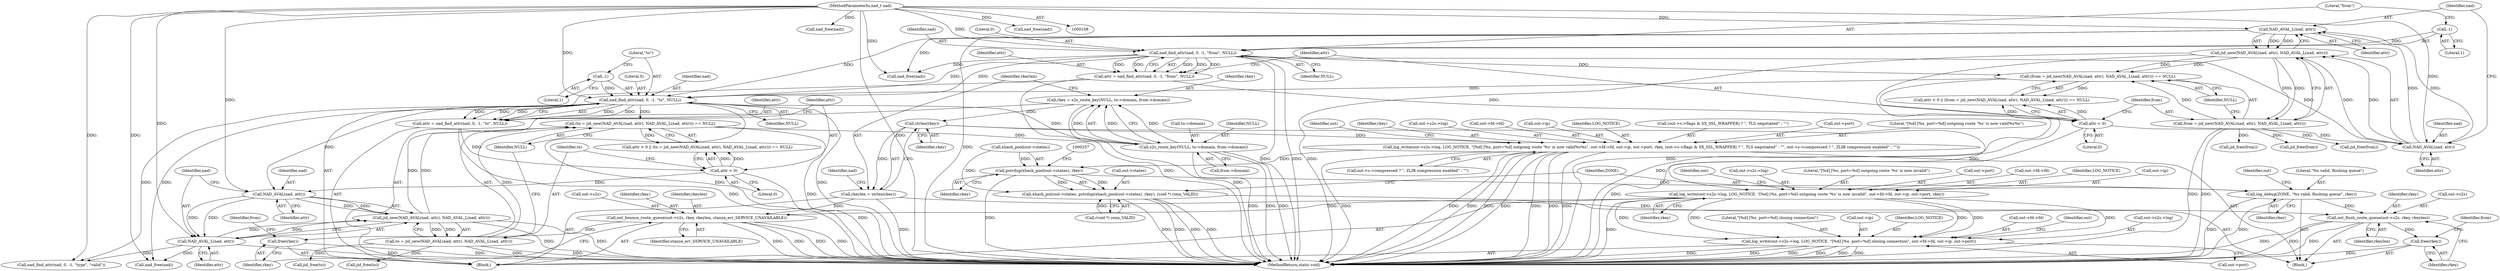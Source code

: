 digraph "0_jabberd2_aabcffae560d5fd00cd1d2ffce5d760353cf0a4d@API" {
"1000195" [label="(Call,strlen(rkey))"];
"1000183" [label="(Call,rkey = s2s_route_key(NULL, to->domain, from->domain))"];
"1000185" [label="(Call,s2s_route_key(NULL, to->domain, from->domain))"];
"1000151" [label="(Call,nad_find_attr(nad, 0, -1, \"to\", NULL))"];
"1000138" [label="(Call,NAD_AVAL_L(nad, attr))"];
"1000135" [label="(Call,NAD_AVAL(nad, attr))"];
"1000119" [label="(Call,nad_find_attr(nad, 0, -1, \"from\", NULL))"];
"1000110" [label="(MethodParameterIn,nad_t nad)"];
"1000122" [label="(Call,-1)"];
"1000128" [label="(Call,attr < 0)"];
"1000117" [label="(Call,attr = nad_find_attr(nad, 0, -1, \"from\", NULL))"];
"1000154" [label="(Call,-1)"];
"1000131" [label="(Call,(from = jid_new(NAD_AVAL(nad, attr), NAD_AVAL_L(nad, attr))) == NULL)"];
"1000132" [label="(Call,from = jid_new(NAD_AVAL(nad, attr), NAD_AVAL_L(nad, attr)))"];
"1000134" [label="(Call,jid_new(NAD_AVAL(nad, attr), NAD_AVAL_L(nad, attr)))"];
"1000163" [label="(Call,(to = jid_new(NAD_AVAL(nad, attr), NAD_AVAL_L(nad, attr))) == NULL)"];
"1000164" [label="(Call,to = jid_new(NAD_AVAL(nad, attr), NAD_AVAL_L(nad, attr)))"];
"1000166" [label="(Call,jid_new(NAD_AVAL(nad, attr), NAD_AVAL_L(nad, attr)))"];
"1000167" [label="(Call,NAD_AVAL(nad, attr))"];
"1000160" [label="(Call,attr < 0)"];
"1000149" [label="(Call,attr = nad_find_attr(nad, 0, -1, \"to\", NULL))"];
"1000170" [label="(Call,NAD_AVAL_L(nad, attr))"];
"1000193" [label="(Call,rkeylen = strlen(rkey))"];
"1000263" [label="(Call,out_flush_route_queue(out->s2s, rkey, rkeylen))"];
"1000269" [label="(Call,free(rkey))"];
"1000327" [label="(Call,out_bounce_route_queue(out->s2s, rkey, rkeylen, stanza_err_SERVICE_UNAVAILABLE))"];
"1000334" [label="(Call,free(rkey))"];
"1000208" [label="(Call,log_write(out->s2s->log, LOG_NOTICE, \"[%d] [%s, port=%d] outgoing route '%s' is now valid%s%s\", out->fd->fd, out->ip, out->port, rkey, (out->s->flags & SX_SSL_WRAPPER) ? \", TLS negotiated\" : \"\", out->s->compressed ? \", ZLIB compression enabled\" : \"\"))"];
"1000250" [label="(Call,pstrdup(xhash_pool(out->states), rkey))"];
"1000246" [label="(Call,xhash_put(out->states, pstrdup(xhash_pool(out->states), rkey), (void *) conn_VALID))"];
"1000259" [label="(Call,log_debug(ZONE, \"%s valid, flushing queue\", rkey))"];
"1000278" [label="(Call,log_write(out->s2s->log, LOG_NOTICE, \"[%d] [%s, port=%d] outgoing route '%s' is now invalid\", out->fd->fd, out->ip, out->port, rkey))"];
"1000298" [label="(Call,log_write(out->s2s->log, LOG_NOTICE, \"[%d] [%s, port=%d] closing connection\", out->fd->fd, out->ip, out->port))"];
"1000125" [label="(Identifier,NULL)"];
"1000195" [label="(Call,strlen(rkey))"];
"1000305" [label="(Literal,\"[%d] [%s, port=%d] closing connection\")"];
"1000267" [label="(Identifier,rkey)"];
"1000200" [label="(Identifier,nad)"];
"1000261" [label="(Literal,\"%s valid, flushing queue\")"];
"1000164" [label="(Call,to = jid_new(NAD_AVAL(nad, attr), NAD_AVAL_L(nad, attr)))"];
"1000278" [label="(Call,log_write(out->s2s->log, LOG_NOTICE, \"[%d] [%s, port=%d] outgoing route '%s' is now invalid\", out->fd->fd, out->ip, out->port, rkey))"];
"1000336" [label="(Call,jid_free(from))"];
"1000166" [label="(Call,jid_new(NAD_AVAL(nad, attr), NAD_AVAL_L(nad, attr)))"];
"1000187" [label="(Call,to->domain)"];
"1000123" [label="(Literal,1)"];
"1000135" [label="(Call,NAD_AVAL(nad, attr))"];
"1000214" [label="(Identifier,LOG_NOTICE)"];
"1000270" [label="(Identifier,rkey)"];
"1000265" [label="(Identifier,out)"];
"1000111" [label="(Block,)"];
"1000155" [label="(Literal,1)"];
"1000328" [label="(Call,out->s2s)"];
"1000314" [label="(Call,out->port)"];
"1000190" [label="(Call,from->domain)"];
"1000335" [label="(Identifier,rkey)"];
"1000140" [label="(Identifier,attr)"];
"1000279" [label="(Call,out->s2s->log)"];
"1000146" [label="(Call,nad_free(nad))"];
"1000342" [label="(MethodReturn,static void)"];
"1000268" [label="(Identifier,rkeylen)"];
"1000129" [label="(Identifier,attr)"];
"1000186" [label="(Identifier,NULL)"];
"1000160" [label="(Call,attr < 0)"];
"1000337" [label="(Identifier,from)"];
"1000152" [label="(Identifier,nad)"];
"1000272" [label="(Identifier,from)"];
"1000228" [label="(Call,(out->s->flags & SX_SSL_WRAPPER) ? \", TLS negotiated\" : \"\")"];
"1000119" [label="(Call,nad_find_attr(nad, 0, -1, \"from\", NULL))"];
"1000224" [label="(Call,out->port)"];
"1000156" [label="(Literal,\"to\")"];
"1000180" [label="(Call,nad_free(nad))"];
"1000334" [label="(Call,free(rkey))"];
"1000165" [label="(Identifier,to)"];
"1000260" [label="(Identifier,ZONE)"];
"1000311" [label="(Call,out->ip)"];
"1000297" [label="(Identifier,rkey)"];
"1000285" [label="(Literal,\"[%d] [%s, port=%d] outgoing route '%s' is now invalid\")"];
"1000194" [label="(Identifier,rkeylen)"];
"1000121" [label="(Literal,0)"];
"1000215" [label="(Literal,\"[%d] [%s, port=%d] outgoing route '%s' is now valid%s%s\")"];
"1000137" [label="(Identifier,attr)"];
"1000159" [label="(Call,attr < 0 || (to = jid_new(NAD_AVAL(nad, attr), NAD_AVAL_L(nad, attr))) == NULL)"];
"1000162" [label="(Literal,0)"];
"1000262" [label="(Identifier,rkey)"];
"1000151" [label="(Call,nad_find_attr(nad, 0, -1, \"to\", NULL))"];
"1000248" [label="(Identifier,out)"];
"1000130" [label="(Literal,0)"];
"1000132" [label="(Call,from = jid_new(NAD_AVAL(nad, attr), NAD_AVAL_L(nad, attr)))"];
"1000238" [label="(Call,out->s->compressed ? \", ZLIB compression enabled\" : \"\")"];
"1000157" [label="(Identifier,NULL)"];
"1000171" [label="(Identifier,nad)"];
"1000251" [label="(Call,xhash_pool(out->states))"];
"1000304" [label="(Identifier,LOG_NOTICE)"];
"1000131" [label="(Call,(from = jid_new(NAD_AVAL(nad, attr), NAD_AVAL_L(nad, attr))) == NULL)"];
"1000150" [label="(Identifier,attr)"];
"1000169" [label="(Identifier,attr)"];
"1000227" [label="(Identifier,rkey)"];
"1000306" [label="(Call,out->fd->fd)"];
"1000134" [label="(Call,jid_new(NAD_AVAL(nad, attr), NAD_AVAL_L(nad, attr)))"];
"1000209" [label="(Call,out->s2s->log)"];
"1000196" [label="(Identifier,rkey)"];
"1000327" [label="(Call,out_bounce_route_queue(out->s2s, rkey, rkeylen, stanza_err_SERVICE_UNAVAILABLE))"];
"1000250" [label="(Call,pstrdup(xhash_pool(out->states), rkey))"];
"1000141" [label="(Identifier,NULL)"];
"1000247" [label="(Call,out->states)"];
"1000255" [label="(Identifier,rkey)"];
"1000184" [label="(Identifier,rkey)"];
"1000110" [label="(MethodParameterIn,nad_t nad)"];
"1000173" [label="(Identifier,NULL)"];
"1000167" [label="(Call,NAD_AVAL(nad, attr))"];
"1000271" [label="(Call,jid_free(from))"];
"1000246" [label="(Call,xhash_put(out->states, pstrdup(xhash_pool(out->states), rkey), (void *) conn_VALID))"];
"1000269" [label="(Call,free(rkey))"];
"1000120" [label="(Identifier,nad)"];
"1000124" [label="(Literal,\"from\")"];
"1000294" [label="(Call,out->port)"];
"1000333" [label="(Identifier,stanza_err_SERVICE_UNAVAILABLE)"];
"1000199" [label="(Call,nad_find_attr(nad, 0, -1, \"type\", \"valid\"))"];
"1000139" [label="(Identifier,nad)"];
"1000118" [label="(Identifier,attr)"];
"1000286" [label="(Call,out->fd->fd)"];
"1000319" [label="(Identifier,out)"];
"1000331" [label="(Identifier,rkey)"];
"1000284" [label="(Identifier,LOG_NOTICE)"];
"1000161" [label="(Identifier,attr)"];
"1000263" [label="(Call,out_flush_route_queue(out->s2s, rkey, rkeylen))"];
"1000178" [label="(Call,jid_free(from))"];
"1000216" [label="(Call,out->fd->fd)"];
"1000298" [label="(Call,log_write(out->s2s->log, LOG_NOTICE, \"[%d] [%s, port=%d] closing connection\", out->fd->fd, out->ip, out->port))"];
"1000207" [label="(Block,)"];
"1000136" [label="(Identifier,nad)"];
"1000299" [label="(Call,out->s2s->log)"];
"1000163" [label="(Call,(to = jid_new(NAD_AVAL(nad, attr), NAD_AVAL_L(nad, attr))) == NULL)"];
"1000275" [label="(Call,nad_free(nad))"];
"1000273" [label="(Call,jid_free(to))"];
"1000128" [label="(Call,attr < 0)"];
"1000291" [label="(Call,out->ip)"];
"1000170" [label="(Call,NAD_AVAL_L(nad, attr))"];
"1000133" [label="(Identifier,from)"];
"1000221" [label="(Call,out->ip)"];
"1000208" [label="(Call,log_write(out->s2s->log, LOG_NOTICE, \"[%d] [%s, port=%d] outgoing route '%s' is now valid%s%s\", out->fd->fd, out->ip, out->port, rkey, (out->s->flags & SX_SSL_WRAPPER) ? \", TLS negotiated\" : \"\", out->s->compressed ? \", ZLIB compression enabled\" : \"\"))"];
"1000153" [label="(Literal,0)"];
"1000340" [label="(Call,nad_free(nad))"];
"1000338" [label="(Call,jid_free(to))"];
"1000301" [label="(Identifier,out)"];
"1000117" [label="(Call,attr = nad_find_attr(nad, 0, -1, \"from\", NULL))"];
"1000183" [label="(Call,rkey = s2s_route_key(NULL, to->domain, from->domain))"];
"1000332" [label="(Identifier,rkeylen)"];
"1000168" [label="(Identifier,nad)"];
"1000185" [label="(Call,s2s_route_key(NULL, to->domain, from->domain))"];
"1000154" [label="(Call,-1)"];
"1000138" [label="(Call,NAD_AVAL_L(nad, attr))"];
"1000264" [label="(Call,out->s2s)"];
"1000122" [label="(Call,-1)"];
"1000149" [label="(Call,attr = nad_find_attr(nad, 0, -1, \"to\", NULL))"];
"1000256" [label="(Call,(void *) conn_VALID)"];
"1000259" [label="(Call,log_debug(ZONE, \"%s valid, flushing queue\", rkey))"];
"1000193" [label="(Call,rkeylen = strlen(rkey))"];
"1000127" [label="(Call,attr < 0 || (from = jid_new(NAD_AVAL(nad, attr), NAD_AVAL_L(nad, attr))) == NULL)"];
"1000172" [label="(Identifier,attr)"];
"1000195" -> "1000193"  [label="AST: "];
"1000195" -> "1000196"  [label="CFG: "];
"1000196" -> "1000195"  [label="AST: "];
"1000193" -> "1000195"  [label="CFG: "];
"1000195" -> "1000193"  [label="DDG: "];
"1000183" -> "1000195"  [label="DDG: "];
"1000195" -> "1000208"  [label="DDG: "];
"1000195" -> "1000278"  [label="DDG: "];
"1000183" -> "1000111"  [label="AST: "];
"1000183" -> "1000185"  [label="CFG: "];
"1000184" -> "1000183"  [label="AST: "];
"1000185" -> "1000183"  [label="AST: "];
"1000194" -> "1000183"  [label="CFG: "];
"1000183" -> "1000342"  [label="DDG: "];
"1000185" -> "1000183"  [label="DDG: "];
"1000185" -> "1000183"  [label="DDG: "];
"1000185" -> "1000183"  [label="DDG: "];
"1000185" -> "1000190"  [label="CFG: "];
"1000186" -> "1000185"  [label="AST: "];
"1000187" -> "1000185"  [label="AST: "];
"1000190" -> "1000185"  [label="AST: "];
"1000185" -> "1000342"  [label="DDG: "];
"1000185" -> "1000342"  [label="DDG: "];
"1000185" -> "1000342"  [label="DDG: "];
"1000151" -> "1000185"  [label="DDG: "];
"1000163" -> "1000185"  [label="DDG: "];
"1000151" -> "1000149"  [label="AST: "];
"1000151" -> "1000157"  [label="CFG: "];
"1000152" -> "1000151"  [label="AST: "];
"1000153" -> "1000151"  [label="AST: "];
"1000154" -> "1000151"  [label="AST: "];
"1000156" -> "1000151"  [label="AST: "];
"1000157" -> "1000151"  [label="AST: "];
"1000149" -> "1000151"  [label="CFG: "];
"1000151" -> "1000342"  [label="DDG: "];
"1000151" -> "1000342"  [label="DDG: "];
"1000151" -> "1000149"  [label="DDG: "];
"1000151" -> "1000149"  [label="DDG: "];
"1000151" -> "1000149"  [label="DDG: "];
"1000151" -> "1000149"  [label="DDG: "];
"1000151" -> "1000149"  [label="DDG: "];
"1000138" -> "1000151"  [label="DDG: "];
"1000119" -> "1000151"  [label="DDG: "];
"1000119" -> "1000151"  [label="DDG: "];
"1000110" -> "1000151"  [label="DDG: "];
"1000154" -> "1000151"  [label="DDG: "];
"1000131" -> "1000151"  [label="DDG: "];
"1000151" -> "1000167"  [label="DDG: "];
"1000151" -> "1000163"  [label="DDG: "];
"1000151" -> "1000180"  [label="DDG: "];
"1000151" -> "1000199"  [label="DDG: "];
"1000138" -> "1000134"  [label="AST: "];
"1000138" -> "1000140"  [label="CFG: "];
"1000139" -> "1000138"  [label="AST: "];
"1000140" -> "1000138"  [label="AST: "];
"1000134" -> "1000138"  [label="CFG: "];
"1000138" -> "1000342"  [label="DDG: "];
"1000138" -> "1000134"  [label="DDG: "];
"1000138" -> "1000134"  [label="DDG: "];
"1000135" -> "1000138"  [label="DDG: "];
"1000135" -> "1000138"  [label="DDG: "];
"1000110" -> "1000138"  [label="DDG: "];
"1000138" -> "1000146"  [label="DDG: "];
"1000135" -> "1000134"  [label="AST: "];
"1000135" -> "1000137"  [label="CFG: "];
"1000136" -> "1000135"  [label="AST: "];
"1000137" -> "1000135"  [label="AST: "];
"1000139" -> "1000135"  [label="CFG: "];
"1000135" -> "1000134"  [label="DDG: "];
"1000135" -> "1000134"  [label="DDG: "];
"1000119" -> "1000135"  [label="DDG: "];
"1000110" -> "1000135"  [label="DDG: "];
"1000128" -> "1000135"  [label="DDG: "];
"1000119" -> "1000117"  [label="AST: "];
"1000119" -> "1000125"  [label="CFG: "];
"1000120" -> "1000119"  [label="AST: "];
"1000121" -> "1000119"  [label="AST: "];
"1000122" -> "1000119"  [label="AST: "];
"1000124" -> "1000119"  [label="AST: "];
"1000125" -> "1000119"  [label="AST: "];
"1000117" -> "1000119"  [label="CFG: "];
"1000119" -> "1000342"  [label="DDG: "];
"1000119" -> "1000342"  [label="DDG: "];
"1000119" -> "1000117"  [label="DDG: "];
"1000119" -> "1000117"  [label="DDG: "];
"1000119" -> "1000117"  [label="DDG: "];
"1000119" -> "1000117"  [label="DDG: "];
"1000119" -> "1000117"  [label="DDG: "];
"1000110" -> "1000119"  [label="DDG: "];
"1000122" -> "1000119"  [label="DDG: "];
"1000119" -> "1000131"  [label="DDG: "];
"1000119" -> "1000146"  [label="DDG: "];
"1000110" -> "1000108"  [label="AST: "];
"1000110" -> "1000342"  [label="DDG: "];
"1000110" -> "1000146"  [label="DDG: "];
"1000110" -> "1000167"  [label="DDG: "];
"1000110" -> "1000170"  [label="DDG: "];
"1000110" -> "1000180"  [label="DDG: "];
"1000110" -> "1000199"  [label="DDG: "];
"1000110" -> "1000275"  [label="DDG: "];
"1000110" -> "1000340"  [label="DDG: "];
"1000122" -> "1000123"  [label="CFG: "];
"1000123" -> "1000122"  [label="AST: "];
"1000124" -> "1000122"  [label="CFG: "];
"1000128" -> "1000127"  [label="AST: "];
"1000128" -> "1000130"  [label="CFG: "];
"1000129" -> "1000128"  [label="AST: "];
"1000130" -> "1000128"  [label="AST: "];
"1000133" -> "1000128"  [label="CFG: "];
"1000127" -> "1000128"  [label="CFG: "];
"1000128" -> "1000342"  [label="DDG: "];
"1000128" -> "1000127"  [label="DDG: "];
"1000128" -> "1000127"  [label="DDG: "];
"1000117" -> "1000128"  [label="DDG: "];
"1000117" -> "1000111"  [label="AST: "];
"1000118" -> "1000117"  [label="AST: "];
"1000129" -> "1000117"  [label="CFG: "];
"1000117" -> "1000342"  [label="DDG: "];
"1000154" -> "1000155"  [label="CFG: "];
"1000155" -> "1000154"  [label="AST: "];
"1000156" -> "1000154"  [label="CFG: "];
"1000131" -> "1000127"  [label="AST: "];
"1000131" -> "1000141"  [label="CFG: "];
"1000132" -> "1000131"  [label="AST: "];
"1000141" -> "1000131"  [label="AST: "];
"1000127" -> "1000131"  [label="CFG: "];
"1000131" -> "1000342"  [label="DDG: "];
"1000131" -> "1000127"  [label="DDG: "];
"1000132" -> "1000131"  [label="DDG: "];
"1000134" -> "1000131"  [label="DDG: "];
"1000134" -> "1000131"  [label="DDG: "];
"1000132" -> "1000134"  [label="CFG: "];
"1000133" -> "1000132"  [label="AST: "];
"1000134" -> "1000132"  [label="AST: "];
"1000141" -> "1000132"  [label="CFG: "];
"1000132" -> "1000342"  [label="DDG: "];
"1000132" -> "1000342"  [label="DDG: "];
"1000134" -> "1000132"  [label="DDG: "];
"1000134" -> "1000132"  [label="DDG: "];
"1000132" -> "1000178"  [label="DDG: "];
"1000132" -> "1000271"  [label="DDG: "];
"1000132" -> "1000336"  [label="DDG: "];
"1000134" -> "1000342"  [label="DDG: "];
"1000134" -> "1000342"  [label="DDG: "];
"1000163" -> "1000159"  [label="AST: "];
"1000163" -> "1000173"  [label="CFG: "];
"1000164" -> "1000163"  [label="AST: "];
"1000173" -> "1000163"  [label="AST: "];
"1000159" -> "1000163"  [label="CFG: "];
"1000163" -> "1000342"  [label="DDG: "];
"1000163" -> "1000159"  [label="DDG: "];
"1000164" -> "1000163"  [label="DDG: "];
"1000166" -> "1000163"  [label="DDG: "];
"1000166" -> "1000163"  [label="DDG: "];
"1000164" -> "1000166"  [label="CFG: "];
"1000165" -> "1000164"  [label="AST: "];
"1000166" -> "1000164"  [label="AST: "];
"1000173" -> "1000164"  [label="CFG: "];
"1000164" -> "1000342"  [label="DDG: "];
"1000164" -> "1000342"  [label="DDG: "];
"1000166" -> "1000164"  [label="DDG: "];
"1000166" -> "1000164"  [label="DDG: "];
"1000164" -> "1000273"  [label="DDG: "];
"1000164" -> "1000338"  [label="DDG: "];
"1000166" -> "1000170"  [label="CFG: "];
"1000167" -> "1000166"  [label="AST: "];
"1000170" -> "1000166"  [label="AST: "];
"1000166" -> "1000342"  [label="DDG: "];
"1000166" -> "1000342"  [label="DDG: "];
"1000167" -> "1000166"  [label="DDG: "];
"1000167" -> "1000166"  [label="DDG: "];
"1000170" -> "1000166"  [label="DDG: "];
"1000170" -> "1000166"  [label="DDG: "];
"1000167" -> "1000169"  [label="CFG: "];
"1000168" -> "1000167"  [label="AST: "];
"1000169" -> "1000167"  [label="AST: "];
"1000171" -> "1000167"  [label="CFG: "];
"1000160" -> "1000167"  [label="DDG: "];
"1000167" -> "1000170"  [label="DDG: "];
"1000167" -> "1000170"  [label="DDG: "];
"1000160" -> "1000159"  [label="AST: "];
"1000160" -> "1000162"  [label="CFG: "];
"1000161" -> "1000160"  [label="AST: "];
"1000162" -> "1000160"  [label="AST: "];
"1000165" -> "1000160"  [label="CFG: "];
"1000159" -> "1000160"  [label="CFG: "];
"1000160" -> "1000342"  [label="DDG: "];
"1000160" -> "1000159"  [label="DDG: "];
"1000160" -> "1000159"  [label="DDG: "];
"1000149" -> "1000160"  [label="DDG: "];
"1000149" -> "1000111"  [label="AST: "];
"1000150" -> "1000149"  [label="AST: "];
"1000161" -> "1000149"  [label="CFG: "];
"1000149" -> "1000342"  [label="DDG: "];
"1000170" -> "1000172"  [label="CFG: "];
"1000171" -> "1000170"  [label="AST: "];
"1000172" -> "1000170"  [label="AST: "];
"1000170" -> "1000342"  [label="DDG: "];
"1000170" -> "1000180"  [label="DDG: "];
"1000170" -> "1000199"  [label="DDG: "];
"1000193" -> "1000111"  [label="AST: "];
"1000194" -> "1000193"  [label="AST: "];
"1000200" -> "1000193"  [label="CFG: "];
"1000193" -> "1000342"  [label="DDG: "];
"1000193" -> "1000263"  [label="DDG: "];
"1000193" -> "1000327"  [label="DDG: "];
"1000263" -> "1000207"  [label="AST: "];
"1000263" -> "1000268"  [label="CFG: "];
"1000264" -> "1000263"  [label="AST: "];
"1000267" -> "1000263"  [label="AST: "];
"1000268" -> "1000263"  [label="AST: "];
"1000270" -> "1000263"  [label="CFG: "];
"1000263" -> "1000342"  [label="DDG: "];
"1000263" -> "1000342"  [label="DDG: "];
"1000263" -> "1000342"  [label="DDG: "];
"1000259" -> "1000263"  [label="DDG: "];
"1000263" -> "1000269"  [label="DDG: "];
"1000269" -> "1000207"  [label="AST: "];
"1000269" -> "1000270"  [label="CFG: "];
"1000270" -> "1000269"  [label="AST: "];
"1000272" -> "1000269"  [label="CFG: "];
"1000269" -> "1000342"  [label="DDG: "];
"1000327" -> "1000111"  [label="AST: "];
"1000327" -> "1000333"  [label="CFG: "];
"1000328" -> "1000327"  [label="AST: "];
"1000331" -> "1000327"  [label="AST: "];
"1000332" -> "1000327"  [label="AST: "];
"1000333" -> "1000327"  [label="AST: "];
"1000335" -> "1000327"  [label="CFG: "];
"1000327" -> "1000342"  [label="DDG: "];
"1000327" -> "1000342"  [label="DDG: "];
"1000327" -> "1000342"  [label="DDG: "];
"1000327" -> "1000342"  [label="DDG: "];
"1000278" -> "1000327"  [label="DDG: "];
"1000327" -> "1000334"  [label="DDG: "];
"1000334" -> "1000111"  [label="AST: "];
"1000334" -> "1000335"  [label="CFG: "];
"1000335" -> "1000334"  [label="AST: "];
"1000337" -> "1000334"  [label="CFG: "];
"1000334" -> "1000342"  [label="DDG: "];
"1000208" -> "1000207"  [label="AST: "];
"1000208" -> "1000238"  [label="CFG: "];
"1000209" -> "1000208"  [label="AST: "];
"1000214" -> "1000208"  [label="AST: "];
"1000215" -> "1000208"  [label="AST: "];
"1000216" -> "1000208"  [label="AST: "];
"1000221" -> "1000208"  [label="AST: "];
"1000224" -> "1000208"  [label="AST: "];
"1000227" -> "1000208"  [label="AST: "];
"1000228" -> "1000208"  [label="AST: "];
"1000238" -> "1000208"  [label="AST: "];
"1000248" -> "1000208"  [label="CFG: "];
"1000208" -> "1000342"  [label="DDG: "];
"1000208" -> "1000342"  [label="DDG: "];
"1000208" -> "1000342"  [label="DDG: "];
"1000208" -> "1000342"  [label="DDG: "];
"1000208" -> "1000342"  [label="DDG: "];
"1000208" -> "1000342"  [label="DDG: "];
"1000208" -> "1000342"  [label="DDG: "];
"1000208" -> "1000342"  [label="DDG: "];
"1000208" -> "1000250"  [label="DDG: "];
"1000250" -> "1000246"  [label="AST: "];
"1000250" -> "1000255"  [label="CFG: "];
"1000251" -> "1000250"  [label="AST: "];
"1000255" -> "1000250"  [label="AST: "];
"1000257" -> "1000250"  [label="CFG: "];
"1000250" -> "1000342"  [label="DDG: "];
"1000250" -> "1000246"  [label="DDG: "];
"1000250" -> "1000246"  [label="DDG: "];
"1000251" -> "1000250"  [label="DDG: "];
"1000250" -> "1000259"  [label="DDG: "];
"1000246" -> "1000207"  [label="AST: "];
"1000246" -> "1000256"  [label="CFG: "];
"1000247" -> "1000246"  [label="AST: "];
"1000256" -> "1000246"  [label="AST: "];
"1000260" -> "1000246"  [label="CFG: "];
"1000246" -> "1000342"  [label="DDG: "];
"1000246" -> "1000342"  [label="DDG: "];
"1000246" -> "1000342"  [label="DDG: "];
"1000246" -> "1000342"  [label="DDG: "];
"1000251" -> "1000246"  [label="DDG: "];
"1000256" -> "1000246"  [label="DDG: "];
"1000259" -> "1000207"  [label="AST: "];
"1000259" -> "1000262"  [label="CFG: "];
"1000260" -> "1000259"  [label="AST: "];
"1000261" -> "1000259"  [label="AST: "];
"1000262" -> "1000259"  [label="AST: "];
"1000265" -> "1000259"  [label="CFG: "];
"1000259" -> "1000342"  [label="DDG: "];
"1000259" -> "1000342"  [label="DDG: "];
"1000278" -> "1000111"  [label="AST: "];
"1000278" -> "1000297"  [label="CFG: "];
"1000279" -> "1000278"  [label="AST: "];
"1000284" -> "1000278"  [label="AST: "];
"1000285" -> "1000278"  [label="AST: "];
"1000286" -> "1000278"  [label="AST: "];
"1000291" -> "1000278"  [label="AST: "];
"1000294" -> "1000278"  [label="AST: "];
"1000297" -> "1000278"  [label="AST: "];
"1000301" -> "1000278"  [label="CFG: "];
"1000278" -> "1000342"  [label="DDG: "];
"1000278" -> "1000298"  [label="DDG: "];
"1000278" -> "1000298"  [label="DDG: "];
"1000278" -> "1000298"  [label="DDG: "];
"1000278" -> "1000298"  [label="DDG: "];
"1000278" -> "1000298"  [label="DDG: "];
"1000298" -> "1000111"  [label="AST: "];
"1000298" -> "1000314"  [label="CFG: "];
"1000299" -> "1000298"  [label="AST: "];
"1000304" -> "1000298"  [label="AST: "];
"1000305" -> "1000298"  [label="AST: "];
"1000306" -> "1000298"  [label="AST: "];
"1000311" -> "1000298"  [label="AST: "];
"1000314" -> "1000298"  [label="AST: "];
"1000319" -> "1000298"  [label="CFG: "];
"1000298" -> "1000342"  [label="DDG: "];
"1000298" -> "1000342"  [label="DDG: "];
"1000298" -> "1000342"  [label="DDG: "];
"1000298" -> "1000342"  [label="DDG: "];
"1000298" -> "1000342"  [label="DDG: "];
"1000298" -> "1000342"  [label="DDG: "];
}
